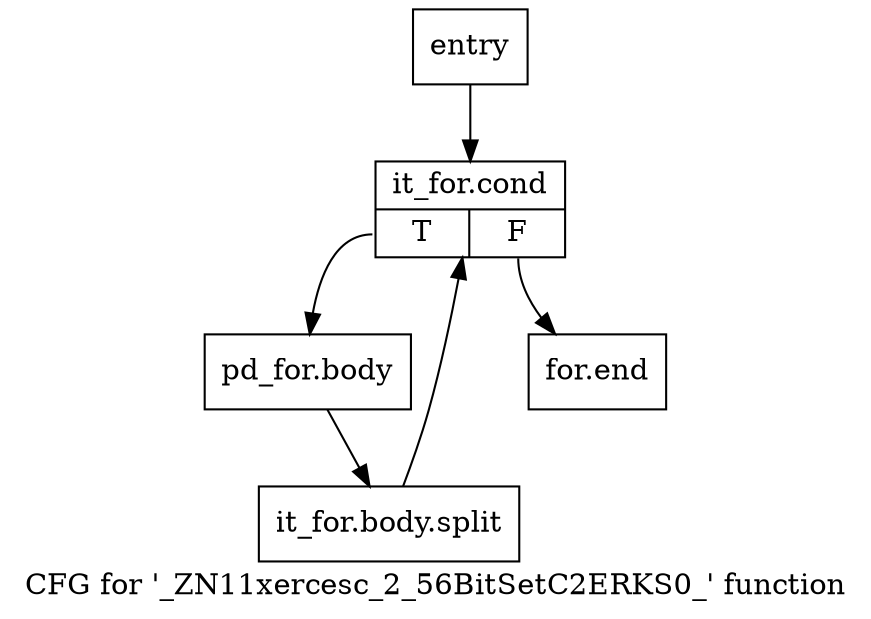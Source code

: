 digraph "CFG for '_ZN11xercesc_2_56BitSetC2ERKS0_' function" {
	label="CFG for '_ZN11xercesc_2_56BitSetC2ERKS0_' function";

	Node0x25ddfc0 [shape=record,label="{entry}"];
	Node0x25ddfc0 -> Node0x25de010;
	Node0x25de010 [shape=record,label="{it_for.cond|{<s0>T|<s1>F}}"];
	Node0x25de010:s0 -> Node0x25de060;
	Node0x25de010:s1 -> Node0x25de0b0;
	Node0x25de060 [shape=record,label="{pd_for.body}"];
	Node0x25de060 -> Node0xa3479d0;
	Node0xa3479d0 [shape=record,label="{it_for.body.split}"];
	Node0xa3479d0 -> Node0x25de010;
	Node0x25de0b0 [shape=record,label="{for.end}"];
}
